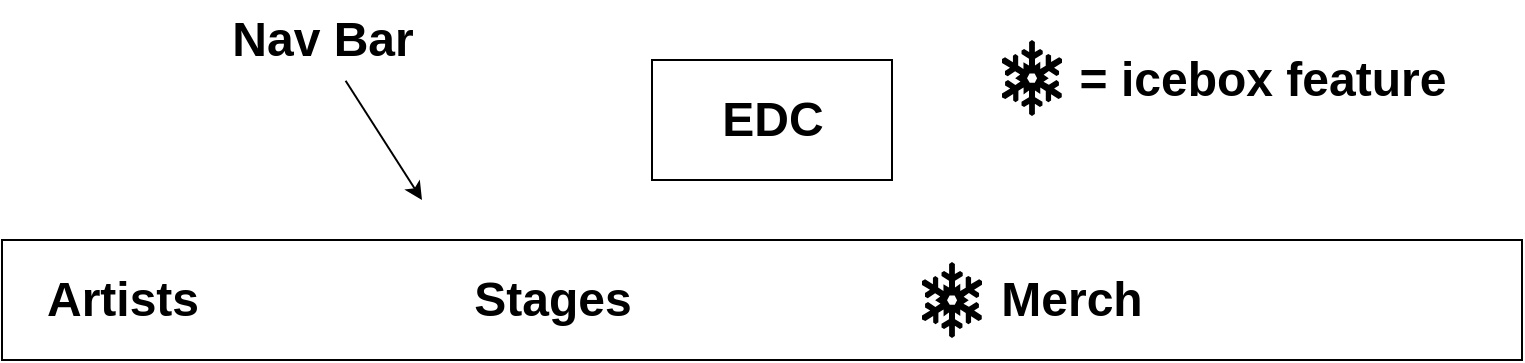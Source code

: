 <mxfile version="13.10.0" type="embed">
    <diagram id="e1R8DePLFLh1sx-dAQ3F" name="Page-1">
        <mxGraphModel dx="927" dy="522" grid="1" gridSize="10" guides="1" tooltips="1" connect="1" arrows="1" fold="1" page="1" pageScale="1" pageWidth="850" pageHeight="1100" math="0" shadow="0">
            <root>
                <mxCell id="0"/>
                <mxCell id="1" parent="0"/>
                <mxCell id="2" value="" style="rounded=0;whiteSpace=wrap;html=1;" vertex="1" parent="1">
                    <mxGeometry x="365" y="30" width="120" height="60" as="geometry"/>
                </mxCell>
                <mxCell id="3" value="EDC" style="text;strokeColor=none;fillColor=none;html=1;fontSize=24;fontStyle=1;verticalAlign=middle;align=center;" vertex="1" parent="1">
                    <mxGeometry x="375" y="40" width="100" height="40" as="geometry"/>
                </mxCell>
                <mxCell id="4" value="" style="rounded=0;whiteSpace=wrap;html=1;" vertex="1" parent="1">
                    <mxGeometry x="40" y="120" width="760" height="60" as="geometry"/>
                </mxCell>
                <mxCell id="5" value="Nav Bar" style="text;strokeColor=none;fillColor=none;html=1;fontSize=24;fontStyle=1;verticalAlign=middle;align=center;" vertex="1" parent="1">
                    <mxGeometry x="150" width="100" height="40" as="geometry"/>
                </mxCell>
                <mxCell id="6" value="Artists" style="text;strokeColor=none;fillColor=none;html=1;fontSize=24;fontStyle=1;verticalAlign=middle;align=center;" vertex="1" parent="1">
                    <mxGeometry x="50" y="130" width="100" height="40" as="geometry"/>
                </mxCell>
                <mxCell id="7" value="Stages" style="text;strokeColor=none;fillColor=none;html=1;fontSize=24;fontStyle=1;verticalAlign=middle;align=center;" vertex="1" parent="1">
                    <mxGeometry x="265" y="130" width="100" height="40" as="geometry"/>
                </mxCell>
                <mxCell id="8" value="" style="endArrow=classic;html=1;exitX=0.618;exitY=1.01;exitDx=0;exitDy=0;exitPerimeter=0;" edge="1" parent="1" source="5">
                    <mxGeometry width="50" height="50" relative="1" as="geometry">
                        <mxPoint x="410" y="250" as="sourcePoint"/>
                        <mxPoint x="250" y="100" as="targetPoint"/>
                        <Array as="points"/>
                    </mxGeometry>
                </mxCell>
                <mxCell id="10" value="&lt;font style=&quot;font-size: 24px&quot;&gt;&lt;b&gt;Merch&lt;/b&gt;&lt;/font&gt;" style="text;html=1;strokeColor=none;fillColor=none;align=center;verticalAlign=middle;whiteSpace=wrap;rounded=0;" vertex="1" parent="1">
                    <mxGeometry x="520" y="135" width="110" height="30" as="geometry"/>
                </mxCell>
                <mxCell id="11" value="" style="shape=mxgraph.signs.nature.snowflake;html=1;pointerEvents=1;fillColor=#000000;strokeColor=none;verticalLabelPosition=bottom;verticalAlign=top;align=center;" vertex="1" parent="1">
                    <mxGeometry x="540" y="20" width="30" height="38" as="geometry"/>
                </mxCell>
                <mxCell id="12" value="= icebox feature" style="text;strokeColor=none;fillColor=none;html=1;fontSize=24;fontStyle=1;verticalAlign=middle;align=center;" vertex="1" parent="1">
                    <mxGeometry x="620" y="20" width="100" height="40" as="geometry"/>
                </mxCell>
                <mxCell id="13" value="" style="shape=mxgraph.signs.nature.snowflake;html=1;pointerEvents=1;fillColor=#000000;strokeColor=none;verticalLabelPosition=bottom;verticalAlign=top;align=center;" vertex="1" parent="1">
                    <mxGeometry x="500" y="131" width="30" height="38" as="geometry"/>
                </mxCell>
            </root>
        </mxGraphModel>
    </diagram>
</mxfile>